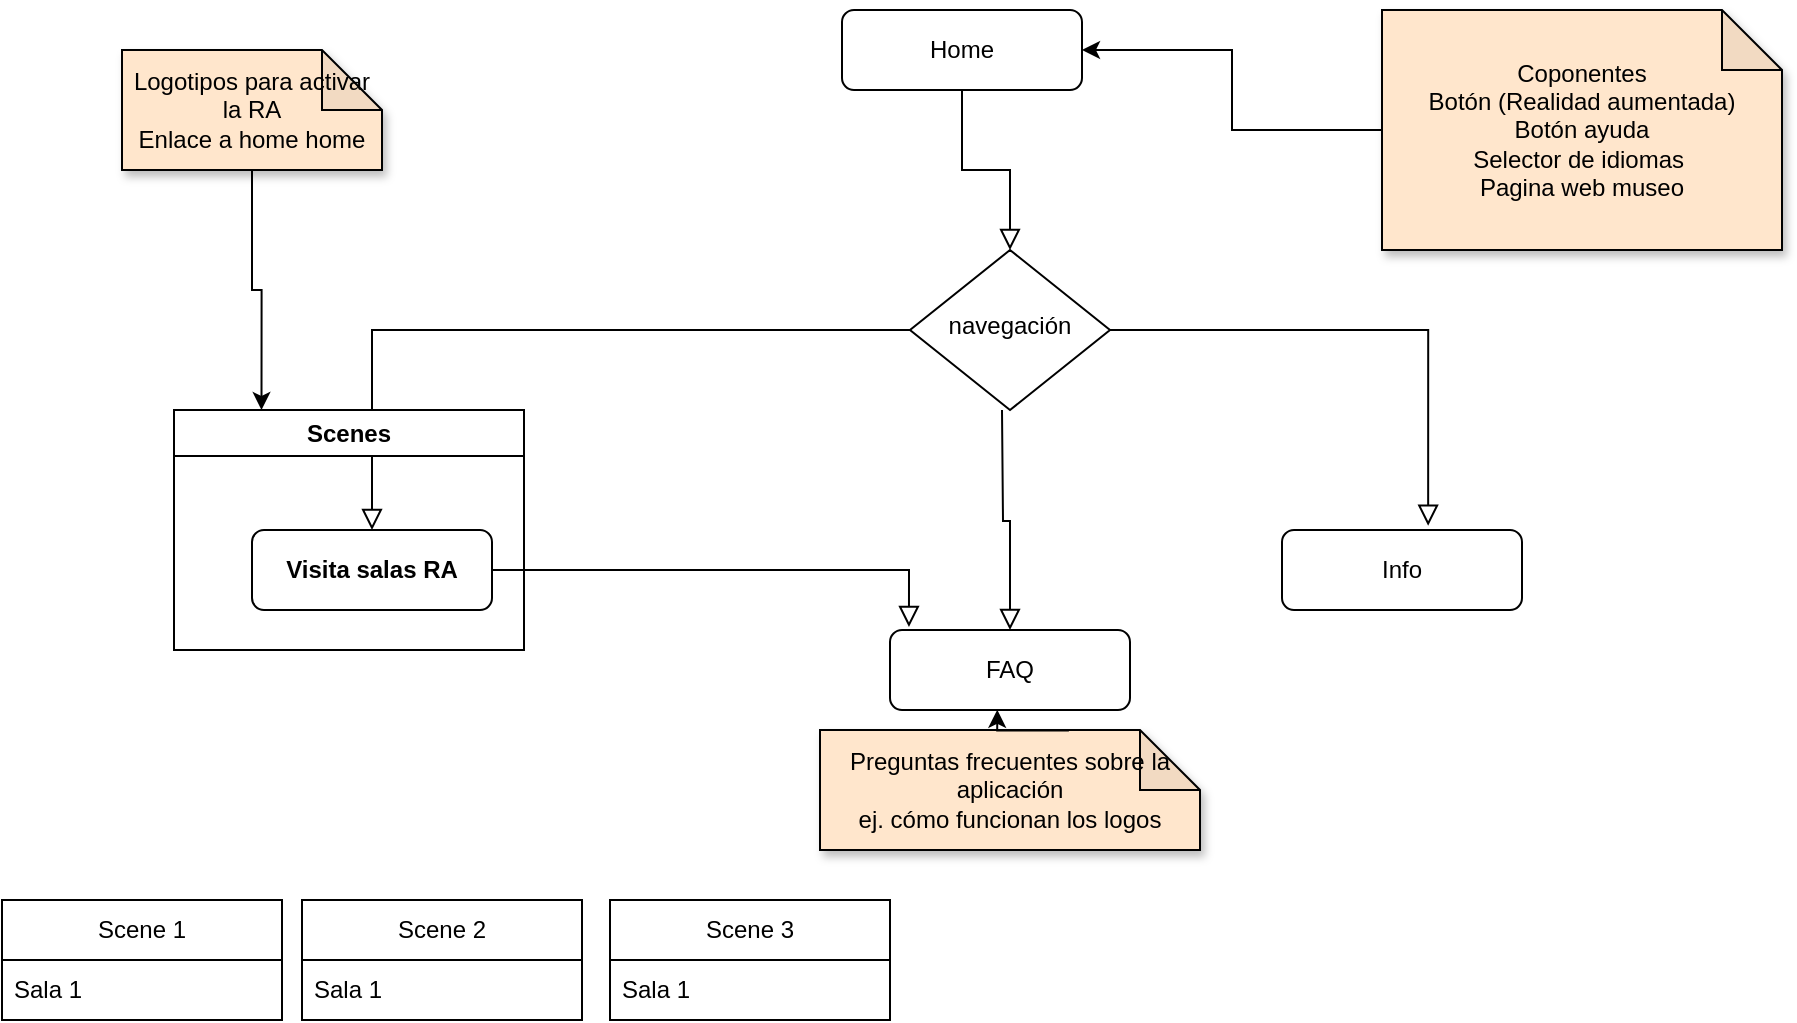 <mxfile version="24.3.1" type="github">
  <diagram id="C5RBs43oDa-KdzZeNtuy" name="Page-1">
    <mxGraphModel dx="2501" dy="778" grid="1" gridSize="10" guides="1" tooltips="1" connect="1" arrows="1" fold="1" page="1" pageScale="1" pageWidth="827" pageHeight="1169" math="0" shadow="0">
      <root>
        <mxCell id="WIyWlLk6GJQsqaUBKTNV-0" />
        <mxCell id="WIyWlLk6GJQsqaUBKTNV-1" parent="WIyWlLk6GJQsqaUBKTNV-0" />
        <mxCell id="WIyWlLk6GJQsqaUBKTNV-2" value="" style="rounded=0;html=1;jettySize=auto;orthogonalLoop=1;fontSize=11;endArrow=block;endFill=0;endSize=8;strokeWidth=1;shadow=0;labelBackgroundColor=none;edgeStyle=orthogonalEdgeStyle;exitX=0.5;exitY=1;exitDx=0;exitDy=0;" parent="WIyWlLk6GJQsqaUBKTNV-1" source="WIyWlLk6GJQsqaUBKTNV-3" target="WIyWlLk6GJQsqaUBKTNV-6" edge="1">
          <mxGeometry relative="1" as="geometry" />
        </mxCell>
        <mxCell id="WIyWlLk6GJQsqaUBKTNV-3" value="Home" style="rounded=1;whiteSpace=wrap;html=1;fontSize=12;glass=0;strokeWidth=1;shadow=0;" parent="WIyWlLk6GJQsqaUBKTNV-1" vertex="1">
          <mxGeometry x="280" y="20" width="120" height="40" as="geometry" />
        </mxCell>
        <mxCell id="WIyWlLk6GJQsqaUBKTNV-5" value="" style="edgeStyle=orthogonalEdgeStyle;rounded=0;html=1;jettySize=auto;orthogonalLoop=1;fontSize=11;endArrow=block;endFill=0;endSize=8;strokeWidth=1;shadow=0;labelBackgroundColor=none;" parent="WIyWlLk6GJQsqaUBKTNV-1" source="WIyWlLk6GJQsqaUBKTNV-6" target="WIyWlLk6GJQsqaUBKTNV-7" edge="1">
          <mxGeometry y="10" relative="1" as="geometry">
            <mxPoint as="offset" />
          </mxGeometry>
        </mxCell>
        <mxCell id="WIyWlLk6GJQsqaUBKTNV-6" value="navegación" style="rhombus;whiteSpace=wrap;html=1;shadow=0;fontFamily=Helvetica;fontSize=12;align=center;strokeWidth=1;spacing=6;spacingTop=-4;" parent="WIyWlLk6GJQsqaUBKTNV-1" vertex="1">
          <mxGeometry x="314" y="140" width="100" height="80" as="geometry" />
        </mxCell>
        <mxCell id="X4g_A170PTFHZr4frZIj-5" style="edgeStyle=orthogonalEdgeStyle;rounded=0;orthogonalLoop=1;jettySize=auto;html=1;exitX=0;exitY=0.5;exitDx=0;exitDy=0;exitPerimeter=0;" parent="WIyWlLk6GJQsqaUBKTNV-1" source="X4g_A170PTFHZr4frZIj-2" target="WIyWlLk6GJQsqaUBKTNV-3" edge="1">
          <mxGeometry relative="1" as="geometry" />
        </mxCell>
        <mxCell id="X4g_A170PTFHZr4frZIj-2" value="Coponentes&lt;div&gt;Botón (Realidad aumentada)&lt;/div&gt;&lt;div&gt;Botón ayuda&lt;/div&gt;&lt;div&gt;Selector de idiomas&amp;nbsp;&lt;/div&gt;&lt;div&gt;Pagina web museo&lt;/div&gt;" style="shape=note;whiteSpace=wrap;html=1;backgroundOutline=1;darkOpacity=0.05;shadow=1;fillColor=#FFE6CC;" parent="WIyWlLk6GJQsqaUBKTNV-1" vertex="1">
          <mxGeometry x="550" y="20" width="200" height="120" as="geometry" />
        </mxCell>
        <mxCell id="X4g_A170PTFHZr4frZIj-6" value="Logotipos para activar la RA&lt;div&gt;Enlace a home home&lt;/div&gt;" style="shape=note;whiteSpace=wrap;html=1;backgroundOutline=1;darkOpacity=0.05;shadow=1;fillColor=#FFE6CC;" parent="WIyWlLk6GJQsqaUBKTNV-1" vertex="1">
          <mxGeometry x="-80" y="40" width="130" height="60" as="geometry" />
        </mxCell>
        <mxCell id="X4g_A170PTFHZr4frZIj-7" style="edgeStyle=orthogonalEdgeStyle;rounded=0;orthogonalLoop=1;jettySize=auto;html=1;exitX=0.5;exitY=1;exitDx=0;exitDy=0;exitPerimeter=0;entryX=0.25;entryY=0;entryDx=0;entryDy=0;" parent="WIyWlLk6GJQsqaUBKTNV-1" source="X4g_A170PTFHZr4frZIj-6" target="-TLau0cZLRObbMOy_NG4-0" edge="1">
          <mxGeometry relative="1" as="geometry">
            <mxPoint x="37" y="380" as="sourcePoint" />
            <mxPoint x="-130" y="170" as="targetPoint" />
          </mxGeometry>
        </mxCell>
        <mxCell id="X4g_A170PTFHZr4frZIj-8" value="FAQ" style="rounded=1;whiteSpace=wrap;html=1;fontSize=12;glass=0;strokeWidth=1;shadow=0;" parent="WIyWlLk6GJQsqaUBKTNV-1" vertex="1">
          <mxGeometry x="304" y="330" width="120" height="40" as="geometry" />
        </mxCell>
        <mxCell id="X4g_A170PTFHZr4frZIj-10" value="" style="edgeStyle=orthogonalEdgeStyle;rounded=0;html=1;jettySize=auto;orthogonalLoop=1;fontSize=11;endArrow=block;endFill=0;endSize=8;strokeWidth=1;shadow=0;labelBackgroundColor=none;entryX=0.5;entryY=0;entryDx=0;entryDy=0;" parent="WIyWlLk6GJQsqaUBKTNV-1" target="X4g_A170PTFHZr4frZIj-8" edge="1">
          <mxGeometry y="10" relative="1" as="geometry">
            <mxPoint as="offset" />
            <mxPoint x="360" y="220" as="sourcePoint" />
            <mxPoint x="70" y="270" as="targetPoint" />
          </mxGeometry>
        </mxCell>
        <mxCell id="X4g_A170PTFHZr4frZIj-11" value="Preguntas frecuentes sobre la aplicación&lt;div&gt;ej. cómo funcionan los logos&lt;/div&gt;" style="shape=note;whiteSpace=wrap;html=1;backgroundOutline=1;darkOpacity=0.05;shadow=1;fillColor=#FFE6CC;" parent="WIyWlLk6GJQsqaUBKTNV-1" vertex="1">
          <mxGeometry x="269" y="380" width="190" height="60" as="geometry" />
        </mxCell>
        <mxCell id="X4g_A170PTFHZr4frZIj-12" style="edgeStyle=orthogonalEdgeStyle;rounded=0;orthogonalLoop=1;jettySize=auto;html=1;entryX=0.447;entryY=0.997;entryDx=0;entryDy=0;entryPerimeter=0;exitX=0.655;exitY=0.004;exitDx=0;exitDy=0;exitPerimeter=0;" parent="WIyWlLk6GJQsqaUBKTNV-1" source="X4g_A170PTFHZr4frZIj-11" target="X4g_A170PTFHZr4frZIj-8" edge="1">
          <mxGeometry relative="1" as="geometry">
            <mxPoint x="47" y="390" as="sourcePoint" />
            <mxPoint x="57" y="311" as="targetPoint" />
          </mxGeometry>
        </mxCell>
        <mxCell id="X4g_A170PTFHZr4frZIj-14" value="" style="edgeStyle=orthogonalEdgeStyle;rounded=0;html=1;jettySize=auto;orthogonalLoop=1;fontSize=11;endArrow=block;endFill=0;endSize=8;strokeWidth=1;shadow=0;labelBackgroundColor=none;exitX=1;exitY=0.5;exitDx=0;exitDy=0;entryX=0.079;entryY=-0.037;entryDx=0;entryDy=0;entryPerimeter=0;" parent="WIyWlLk6GJQsqaUBKTNV-1" source="WIyWlLk6GJQsqaUBKTNV-7" target="X4g_A170PTFHZr4frZIj-8" edge="1">
          <mxGeometry y="10" relative="1" as="geometry">
            <mxPoint as="offset" />
            <mxPoint x="324" y="190" as="sourcePoint" />
            <mxPoint x="70" y="270" as="targetPoint" />
          </mxGeometry>
        </mxCell>
        <mxCell id="X4g_A170PTFHZr4frZIj-15" value="Info" style="rounded=1;whiteSpace=wrap;html=1;fontSize=12;glass=0;strokeWidth=1;shadow=0;" parent="WIyWlLk6GJQsqaUBKTNV-1" vertex="1">
          <mxGeometry x="500" y="280" width="120" height="40" as="geometry" />
        </mxCell>
        <mxCell id="X4g_A170PTFHZr4frZIj-16" value="" style="edgeStyle=orthogonalEdgeStyle;rounded=0;html=1;jettySize=auto;orthogonalLoop=1;fontSize=11;endArrow=block;endFill=0;endSize=8;strokeWidth=1;shadow=0;labelBackgroundColor=none;entryX=0.609;entryY=-0.054;entryDx=0;entryDy=0;exitX=1;exitY=0.5;exitDx=0;exitDy=0;entryPerimeter=0;" parent="WIyWlLk6GJQsqaUBKTNV-1" source="WIyWlLk6GJQsqaUBKTNV-6" target="X4g_A170PTFHZr4frZIj-15" edge="1">
          <mxGeometry y="10" relative="1" as="geometry">
            <mxPoint as="offset" />
            <mxPoint x="370" y="230" as="sourcePoint" />
            <mxPoint x="374" y="340" as="targetPoint" />
          </mxGeometry>
        </mxCell>
        <mxCell id="-TLau0cZLRObbMOy_NG4-0" value="Scenes" style="swimlane;whiteSpace=wrap;html=1;" parent="WIyWlLk6GJQsqaUBKTNV-1" vertex="1">
          <mxGeometry x="-54" y="220" width="175" height="120" as="geometry">
            <mxRectangle x="100" y="450" width="120" height="30" as="alternateBounds" />
          </mxGeometry>
        </mxCell>
        <mxCell id="WIyWlLk6GJQsqaUBKTNV-7" value="&lt;span style=&quot;font-weight: 700;&quot;&gt;Visita salas RA&lt;/span&gt;" style="rounded=1;whiteSpace=wrap;html=1;fontSize=12;glass=0;strokeWidth=1;shadow=0;" parent="WIyWlLk6GJQsqaUBKTNV-1" vertex="1">
          <mxGeometry x="-15" y="280" width="120" height="40" as="geometry" />
        </mxCell>
        <mxCell id="-TLau0cZLRObbMOy_NG4-1" value="Scene 1" style="swimlane;fontStyle=0;childLayout=stackLayout;horizontal=1;startSize=30;horizontalStack=0;resizeParent=1;resizeParentMax=0;resizeLast=0;collapsible=1;marginBottom=0;whiteSpace=wrap;html=1;" parent="WIyWlLk6GJQsqaUBKTNV-1" vertex="1">
          <mxGeometry x="-140" y="465" width="140" height="60" as="geometry" />
        </mxCell>
        <mxCell id="-TLau0cZLRObbMOy_NG4-3" value="Sala 1" style="text;strokeColor=none;fillColor=none;align=left;verticalAlign=middle;spacingLeft=4;spacingRight=4;overflow=hidden;points=[[0,0.5],[1,0.5]];portConstraint=eastwest;rotatable=0;whiteSpace=wrap;html=1;" parent="-TLau0cZLRObbMOy_NG4-1" vertex="1">
          <mxGeometry y="30" width="140" height="30" as="geometry" />
        </mxCell>
        <mxCell id="-TLau0cZLRObbMOy_NG4-5" value="Scene 2" style="swimlane;fontStyle=0;childLayout=stackLayout;horizontal=1;startSize=30;horizontalStack=0;resizeParent=1;resizeParentMax=0;resizeLast=0;collapsible=1;marginBottom=0;whiteSpace=wrap;html=1;" parent="WIyWlLk6GJQsqaUBKTNV-1" vertex="1">
          <mxGeometry x="10" y="465" width="140" height="60" as="geometry" />
        </mxCell>
        <mxCell id="-TLau0cZLRObbMOy_NG4-6" value="Sala 1" style="text;strokeColor=none;fillColor=none;align=left;verticalAlign=middle;spacingLeft=4;spacingRight=4;overflow=hidden;points=[[0,0.5],[1,0.5]];portConstraint=eastwest;rotatable=0;whiteSpace=wrap;html=1;" parent="-TLau0cZLRObbMOy_NG4-5" vertex="1">
          <mxGeometry y="30" width="140" height="30" as="geometry" />
        </mxCell>
        <mxCell id="-TLau0cZLRObbMOy_NG4-7" value="Scene 3" style="swimlane;fontStyle=0;childLayout=stackLayout;horizontal=1;startSize=30;horizontalStack=0;resizeParent=1;resizeParentMax=0;resizeLast=0;collapsible=1;marginBottom=0;whiteSpace=wrap;html=1;" parent="WIyWlLk6GJQsqaUBKTNV-1" vertex="1">
          <mxGeometry x="164" y="465" width="140" height="60" as="geometry" />
        </mxCell>
        <mxCell id="-TLau0cZLRObbMOy_NG4-8" value="Sala 1" style="text;strokeColor=none;fillColor=none;align=left;verticalAlign=middle;spacingLeft=4;spacingRight=4;overflow=hidden;points=[[0,0.5],[1,0.5]];portConstraint=eastwest;rotatable=0;whiteSpace=wrap;html=1;" parent="-TLau0cZLRObbMOy_NG4-7" vertex="1">
          <mxGeometry y="30" width="140" height="30" as="geometry" />
        </mxCell>
      </root>
    </mxGraphModel>
  </diagram>
</mxfile>
